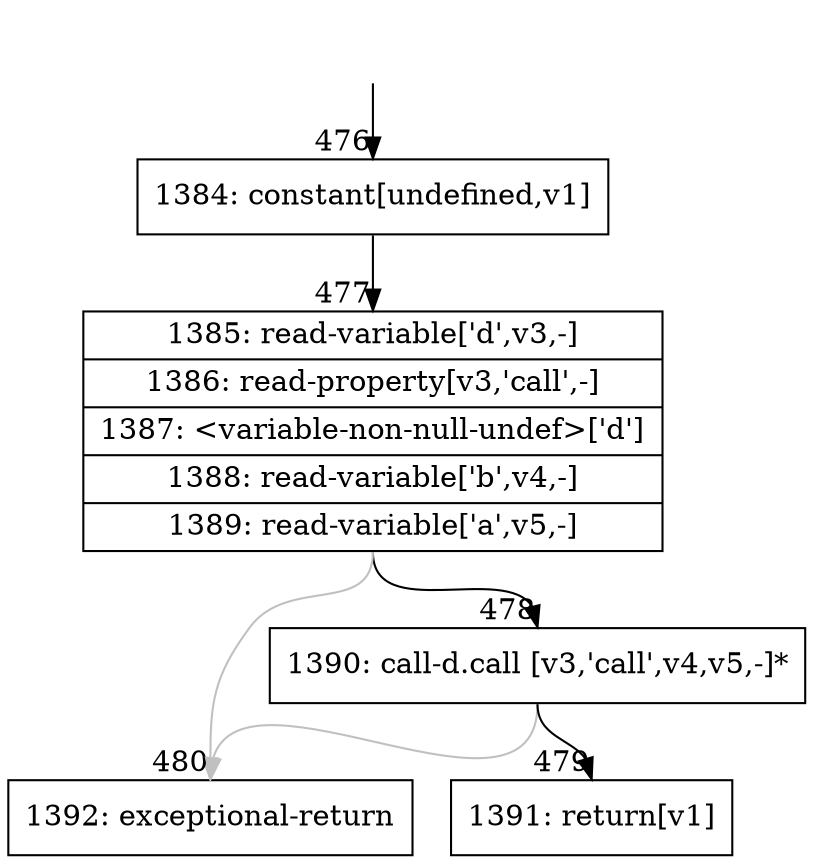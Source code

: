 digraph {
rankdir="TD"
BB_entry47[shape=none,label=""];
BB_entry47 -> BB476 [tailport=s, headport=n, headlabel="    476"]
BB476 [shape=record label="{1384: constant[undefined,v1]}" ] 
BB476 -> BB477 [tailport=s, headport=n, headlabel="      477"]
BB477 [shape=record label="{1385: read-variable['d',v3,-]|1386: read-property[v3,'call',-]|1387: \<variable-non-null-undef\>['d']|1388: read-variable['b',v4,-]|1389: read-variable['a',v5,-]}" ] 
BB477 -> BB478 [tailport=s, headport=n, headlabel="      478"]
BB477 -> BB480 [tailport=s, headport=n, color=gray, headlabel="      480"]
BB478 [shape=record label="{1390: call-d.call [v3,'call',v4,v5,-]*}" ] 
BB478 -> BB479 [tailport=s, headport=n, headlabel="      479"]
BB478 -> BB480 [tailport=s, headport=n, color=gray]
BB479 [shape=record label="{1391: return[v1]}" ] 
BB480 [shape=record label="{1392: exceptional-return}" ] 
}
